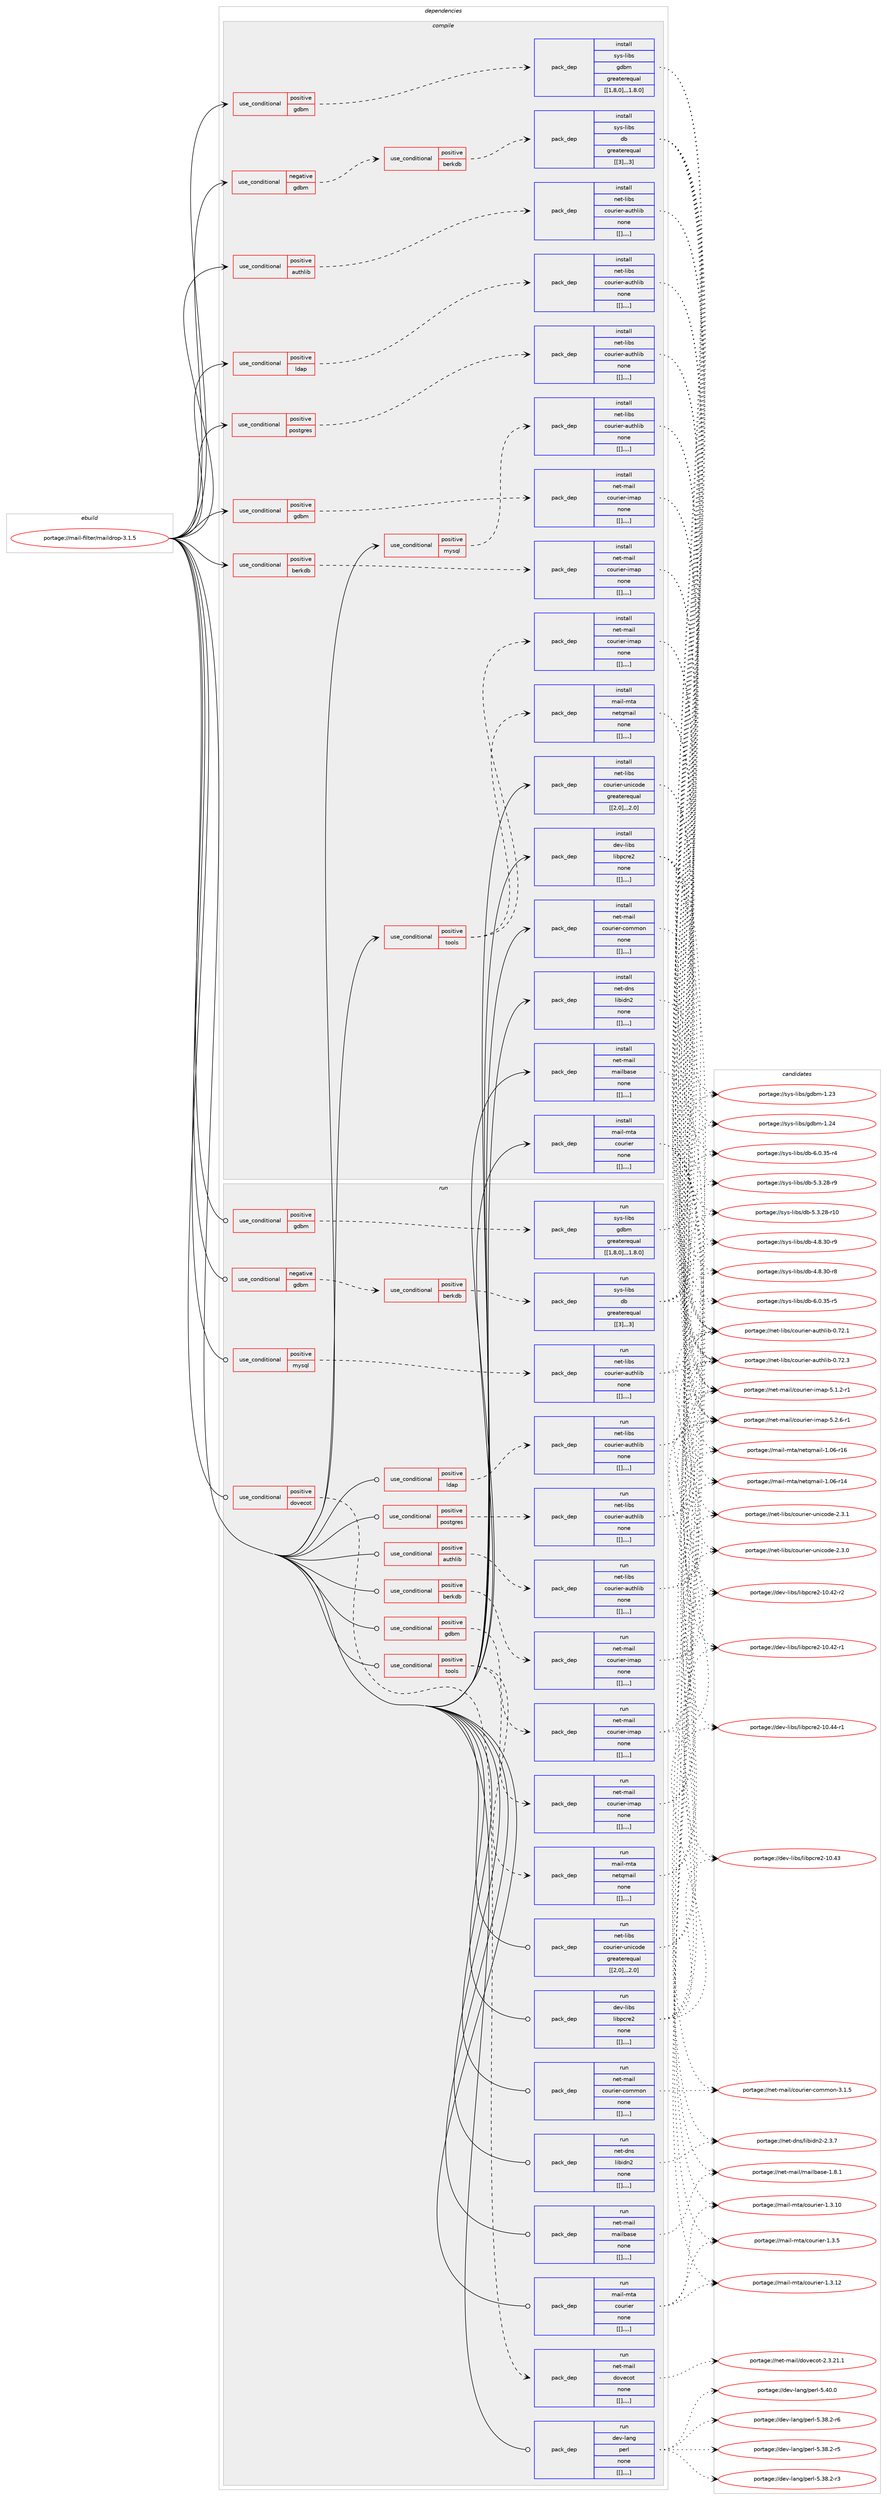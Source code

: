 digraph prolog {

# *************
# Graph options
# *************

newrank=true;
concentrate=true;
compound=true;
graph [rankdir=LR,fontname=Helvetica,fontsize=10,ranksep=1.5];#, ranksep=2.5, nodesep=0.2];
edge  [arrowhead=vee];
node  [fontname=Helvetica,fontsize=10];

# **********
# The ebuild
# **********

subgraph cluster_leftcol {
color=gray;
label=<<i>ebuild</i>>;
id [label="portage://mail-filter/maildrop-3.1.5", color=red, width=4, href="../mail-filter/maildrop-3.1.5.svg"];
}

# ****************
# The dependencies
# ****************

subgraph cluster_midcol {
color=gray;
label=<<i>dependencies</i>>;
subgraph cluster_compile {
fillcolor="#eeeeee";
style=filled;
label=<<i>compile</i>>;
subgraph cond72618 {
dependency292123 [label=<<TABLE BORDER="0" CELLBORDER="1" CELLSPACING="0" CELLPADDING="4"><TR><TD ROWSPAN="3" CELLPADDING="10">use_conditional</TD></TR><TR><TD>negative</TD></TR><TR><TD>gdbm</TD></TR></TABLE>>, shape=none, color=red];
subgraph cond72619 {
dependency292124 [label=<<TABLE BORDER="0" CELLBORDER="1" CELLSPACING="0" CELLPADDING="4"><TR><TD ROWSPAN="3" CELLPADDING="10">use_conditional</TD></TR><TR><TD>positive</TD></TR><TR><TD>berkdb</TD></TR></TABLE>>, shape=none, color=red];
subgraph pack217077 {
dependency292125 [label=<<TABLE BORDER="0" CELLBORDER="1" CELLSPACING="0" CELLPADDING="4" WIDTH="220"><TR><TD ROWSPAN="6" CELLPADDING="30">pack_dep</TD></TR><TR><TD WIDTH="110">install</TD></TR><TR><TD>sys-libs</TD></TR><TR><TD>db</TD></TR><TR><TD>greaterequal</TD></TR><TR><TD>[[3],,,3]</TD></TR></TABLE>>, shape=none, color=blue];
}
dependency292124:e -> dependency292125:w [weight=20,style="dashed",arrowhead="vee"];
}
dependency292123:e -> dependency292124:w [weight=20,style="dashed",arrowhead="vee"];
}
id:e -> dependency292123:w [weight=20,style="solid",arrowhead="vee"];
subgraph cond72620 {
dependency292126 [label=<<TABLE BORDER="0" CELLBORDER="1" CELLSPACING="0" CELLPADDING="4"><TR><TD ROWSPAN="3" CELLPADDING="10">use_conditional</TD></TR><TR><TD>positive</TD></TR><TR><TD>authlib</TD></TR></TABLE>>, shape=none, color=red];
subgraph pack217078 {
dependency292127 [label=<<TABLE BORDER="0" CELLBORDER="1" CELLSPACING="0" CELLPADDING="4" WIDTH="220"><TR><TD ROWSPAN="6" CELLPADDING="30">pack_dep</TD></TR><TR><TD WIDTH="110">install</TD></TR><TR><TD>net-libs</TD></TR><TR><TD>courier-authlib</TD></TR><TR><TD>none</TD></TR><TR><TD>[[],,,,]</TD></TR></TABLE>>, shape=none, color=blue];
}
dependency292126:e -> dependency292127:w [weight=20,style="dashed",arrowhead="vee"];
}
id:e -> dependency292126:w [weight=20,style="solid",arrowhead="vee"];
subgraph cond72621 {
dependency292128 [label=<<TABLE BORDER="0" CELLBORDER="1" CELLSPACING="0" CELLPADDING="4"><TR><TD ROWSPAN="3" CELLPADDING="10">use_conditional</TD></TR><TR><TD>positive</TD></TR><TR><TD>berkdb</TD></TR></TABLE>>, shape=none, color=red];
subgraph pack217079 {
dependency292129 [label=<<TABLE BORDER="0" CELLBORDER="1" CELLSPACING="0" CELLPADDING="4" WIDTH="220"><TR><TD ROWSPAN="6" CELLPADDING="30">pack_dep</TD></TR><TR><TD WIDTH="110">install</TD></TR><TR><TD>net-mail</TD></TR><TR><TD>courier-imap</TD></TR><TR><TD>none</TD></TR><TR><TD>[[],,,,]</TD></TR></TABLE>>, shape=none, color=blue];
}
dependency292128:e -> dependency292129:w [weight=20,style="dashed",arrowhead="vee"];
}
id:e -> dependency292128:w [weight=20,style="solid",arrowhead="vee"];
subgraph cond72622 {
dependency292130 [label=<<TABLE BORDER="0" CELLBORDER="1" CELLSPACING="0" CELLPADDING="4"><TR><TD ROWSPAN="3" CELLPADDING="10">use_conditional</TD></TR><TR><TD>positive</TD></TR><TR><TD>gdbm</TD></TR></TABLE>>, shape=none, color=red];
subgraph pack217080 {
dependency292131 [label=<<TABLE BORDER="0" CELLBORDER="1" CELLSPACING="0" CELLPADDING="4" WIDTH="220"><TR><TD ROWSPAN="6" CELLPADDING="30">pack_dep</TD></TR><TR><TD WIDTH="110">install</TD></TR><TR><TD>net-mail</TD></TR><TR><TD>courier-imap</TD></TR><TR><TD>none</TD></TR><TR><TD>[[],,,,]</TD></TR></TABLE>>, shape=none, color=blue];
}
dependency292130:e -> dependency292131:w [weight=20,style="dashed",arrowhead="vee"];
}
id:e -> dependency292130:w [weight=20,style="solid",arrowhead="vee"];
subgraph cond72623 {
dependency292132 [label=<<TABLE BORDER="0" CELLBORDER="1" CELLSPACING="0" CELLPADDING="4"><TR><TD ROWSPAN="3" CELLPADDING="10">use_conditional</TD></TR><TR><TD>positive</TD></TR><TR><TD>gdbm</TD></TR></TABLE>>, shape=none, color=red];
subgraph pack217081 {
dependency292133 [label=<<TABLE BORDER="0" CELLBORDER="1" CELLSPACING="0" CELLPADDING="4" WIDTH="220"><TR><TD ROWSPAN="6" CELLPADDING="30">pack_dep</TD></TR><TR><TD WIDTH="110">install</TD></TR><TR><TD>sys-libs</TD></TR><TR><TD>gdbm</TD></TR><TR><TD>greaterequal</TD></TR><TR><TD>[[1,8,0],,,1.8.0]</TD></TR></TABLE>>, shape=none, color=blue];
}
dependency292132:e -> dependency292133:w [weight=20,style="dashed",arrowhead="vee"];
}
id:e -> dependency292132:w [weight=20,style="solid",arrowhead="vee"];
subgraph cond72624 {
dependency292134 [label=<<TABLE BORDER="0" CELLBORDER="1" CELLSPACING="0" CELLPADDING="4"><TR><TD ROWSPAN="3" CELLPADDING="10">use_conditional</TD></TR><TR><TD>positive</TD></TR><TR><TD>ldap</TD></TR></TABLE>>, shape=none, color=red];
subgraph pack217082 {
dependency292135 [label=<<TABLE BORDER="0" CELLBORDER="1" CELLSPACING="0" CELLPADDING="4" WIDTH="220"><TR><TD ROWSPAN="6" CELLPADDING="30">pack_dep</TD></TR><TR><TD WIDTH="110">install</TD></TR><TR><TD>net-libs</TD></TR><TR><TD>courier-authlib</TD></TR><TR><TD>none</TD></TR><TR><TD>[[],,,,]</TD></TR></TABLE>>, shape=none, color=blue];
}
dependency292134:e -> dependency292135:w [weight=20,style="dashed",arrowhead="vee"];
}
id:e -> dependency292134:w [weight=20,style="solid",arrowhead="vee"];
subgraph cond72625 {
dependency292136 [label=<<TABLE BORDER="0" CELLBORDER="1" CELLSPACING="0" CELLPADDING="4"><TR><TD ROWSPAN="3" CELLPADDING="10">use_conditional</TD></TR><TR><TD>positive</TD></TR><TR><TD>mysql</TD></TR></TABLE>>, shape=none, color=red];
subgraph pack217083 {
dependency292137 [label=<<TABLE BORDER="0" CELLBORDER="1" CELLSPACING="0" CELLPADDING="4" WIDTH="220"><TR><TD ROWSPAN="6" CELLPADDING="30">pack_dep</TD></TR><TR><TD WIDTH="110">install</TD></TR><TR><TD>net-libs</TD></TR><TR><TD>courier-authlib</TD></TR><TR><TD>none</TD></TR><TR><TD>[[],,,,]</TD></TR></TABLE>>, shape=none, color=blue];
}
dependency292136:e -> dependency292137:w [weight=20,style="dashed",arrowhead="vee"];
}
id:e -> dependency292136:w [weight=20,style="solid",arrowhead="vee"];
subgraph cond72626 {
dependency292138 [label=<<TABLE BORDER="0" CELLBORDER="1" CELLSPACING="0" CELLPADDING="4"><TR><TD ROWSPAN="3" CELLPADDING="10">use_conditional</TD></TR><TR><TD>positive</TD></TR><TR><TD>postgres</TD></TR></TABLE>>, shape=none, color=red];
subgraph pack217084 {
dependency292139 [label=<<TABLE BORDER="0" CELLBORDER="1" CELLSPACING="0" CELLPADDING="4" WIDTH="220"><TR><TD ROWSPAN="6" CELLPADDING="30">pack_dep</TD></TR><TR><TD WIDTH="110">install</TD></TR><TR><TD>net-libs</TD></TR><TR><TD>courier-authlib</TD></TR><TR><TD>none</TD></TR><TR><TD>[[],,,,]</TD></TR></TABLE>>, shape=none, color=blue];
}
dependency292138:e -> dependency292139:w [weight=20,style="dashed",arrowhead="vee"];
}
id:e -> dependency292138:w [weight=20,style="solid",arrowhead="vee"];
subgraph cond72627 {
dependency292140 [label=<<TABLE BORDER="0" CELLBORDER="1" CELLSPACING="0" CELLPADDING="4"><TR><TD ROWSPAN="3" CELLPADDING="10">use_conditional</TD></TR><TR><TD>positive</TD></TR><TR><TD>tools</TD></TR></TABLE>>, shape=none, color=red];
subgraph pack217085 {
dependency292141 [label=<<TABLE BORDER="0" CELLBORDER="1" CELLSPACING="0" CELLPADDING="4" WIDTH="220"><TR><TD ROWSPAN="6" CELLPADDING="30">pack_dep</TD></TR><TR><TD WIDTH="110">install</TD></TR><TR><TD>mail-mta</TD></TR><TR><TD>netqmail</TD></TR><TR><TD>none</TD></TR><TR><TD>[[],,,,]</TD></TR></TABLE>>, shape=none, color=blue];
}
dependency292140:e -> dependency292141:w [weight=20,style="dashed",arrowhead="vee"];
subgraph pack217086 {
dependency292142 [label=<<TABLE BORDER="0" CELLBORDER="1" CELLSPACING="0" CELLPADDING="4" WIDTH="220"><TR><TD ROWSPAN="6" CELLPADDING="30">pack_dep</TD></TR><TR><TD WIDTH="110">install</TD></TR><TR><TD>net-mail</TD></TR><TR><TD>courier-imap</TD></TR><TR><TD>none</TD></TR><TR><TD>[[],,,,]</TD></TR></TABLE>>, shape=none, color=blue];
}
dependency292140:e -> dependency292142:w [weight=20,style="dashed",arrowhead="vee"];
}
id:e -> dependency292140:w [weight=20,style="solid",arrowhead="vee"];
subgraph pack217087 {
dependency292143 [label=<<TABLE BORDER="0" CELLBORDER="1" CELLSPACING="0" CELLPADDING="4" WIDTH="220"><TR><TD ROWSPAN="6" CELLPADDING="30">pack_dep</TD></TR><TR><TD WIDTH="110">install</TD></TR><TR><TD>dev-libs</TD></TR><TR><TD>libpcre2</TD></TR><TR><TD>none</TD></TR><TR><TD>[[],,,,]</TD></TR></TABLE>>, shape=none, color=blue];
}
id:e -> dependency292143:w [weight=20,style="solid",arrowhead="vee"];
subgraph pack217088 {
dependency292144 [label=<<TABLE BORDER="0" CELLBORDER="1" CELLSPACING="0" CELLPADDING="4" WIDTH="220"><TR><TD ROWSPAN="6" CELLPADDING="30">pack_dep</TD></TR><TR><TD WIDTH="110">install</TD></TR><TR><TD>net-dns</TD></TR><TR><TD>libidn2</TD></TR><TR><TD>none</TD></TR><TR><TD>[[],,,,]</TD></TR></TABLE>>, shape=none, color=blue];
}
id:e -> dependency292144:w [weight=20,style="solid",arrowhead="vee"];
subgraph pack217089 {
dependency292145 [label=<<TABLE BORDER="0" CELLBORDER="1" CELLSPACING="0" CELLPADDING="4" WIDTH="220"><TR><TD ROWSPAN="6" CELLPADDING="30">pack_dep</TD></TR><TR><TD WIDTH="110">install</TD></TR><TR><TD>net-libs</TD></TR><TR><TD>courier-unicode</TD></TR><TR><TD>greaterequal</TD></TR><TR><TD>[[2,0],,,2.0]</TD></TR></TABLE>>, shape=none, color=blue];
}
id:e -> dependency292145:w [weight=20,style="solid",arrowhead="vee"];
subgraph pack217090 {
dependency292146 [label=<<TABLE BORDER="0" CELLBORDER="1" CELLSPACING="0" CELLPADDING="4" WIDTH="220"><TR><TD ROWSPAN="6" CELLPADDING="30">pack_dep</TD></TR><TR><TD WIDTH="110">install</TD></TR><TR><TD>net-mail</TD></TR><TR><TD>courier-common</TD></TR><TR><TD>none</TD></TR><TR><TD>[[],,,,]</TD></TR></TABLE>>, shape=none, color=blue];
}
id:e -> dependency292146:w [weight=20,style="solid",arrowhead="vee"];
subgraph pack217091 {
dependency292147 [label=<<TABLE BORDER="0" CELLBORDER="1" CELLSPACING="0" CELLPADDING="4" WIDTH="220"><TR><TD ROWSPAN="6" CELLPADDING="30">pack_dep</TD></TR><TR><TD WIDTH="110">install</TD></TR><TR><TD>net-mail</TD></TR><TR><TD>mailbase</TD></TR><TR><TD>none</TD></TR><TR><TD>[[],,,,]</TD></TR></TABLE>>, shape=none, color=blue];
}
id:e -> dependency292147:w [weight=20,style="solid",arrowhead="vee"];
subgraph pack217092 {
dependency292148 [label=<<TABLE BORDER="0" CELLBORDER="1" CELLSPACING="0" CELLPADDING="4" WIDTH="220"><TR><TD ROWSPAN="6" CELLPADDING="30">pack_dep</TD></TR><TR><TD WIDTH="110">install</TD></TR><TR><TD>mail-mta</TD></TR><TR><TD>courier</TD></TR><TR><TD>none</TD></TR><TR><TD>[[],,,,]</TD></TR></TABLE>>, shape=none, color=blue];
}
id:e -> dependency292148:w [weight=20,style="solid",arrowhead="vee"];
}
subgraph cluster_compileandrun {
fillcolor="#eeeeee";
style=filled;
label=<<i>compile and run</i>>;
}
subgraph cluster_run {
fillcolor="#eeeeee";
style=filled;
label=<<i>run</i>>;
subgraph cond72628 {
dependency292149 [label=<<TABLE BORDER="0" CELLBORDER="1" CELLSPACING="0" CELLPADDING="4"><TR><TD ROWSPAN="3" CELLPADDING="10">use_conditional</TD></TR><TR><TD>negative</TD></TR><TR><TD>gdbm</TD></TR></TABLE>>, shape=none, color=red];
subgraph cond72629 {
dependency292150 [label=<<TABLE BORDER="0" CELLBORDER="1" CELLSPACING="0" CELLPADDING="4"><TR><TD ROWSPAN="3" CELLPADDING="10">use_conditional</TD></TR><TR><TD>positive</TD></TR><TR><TD>berkdb</TD></TR></TABLE>>, shape=none, color=red];
subgraph pack217093 {
dependency292151 [label=<<TABLE BORDER="0" CELLBORDER="1" CELLSPACING="0" CELLPADDING="4" WIDTH="220"><TR><TD ROWSPAN="6" CELLPADDING="30">pack_dep</TD></TR><TR><TD WIDTH="110">run</TD></TR><TR><TD>sys-libs</TD></TR><TR><TD>db</TD></TR><TR><TD>greaterequal</TD></TR><TR><TD>[[3],,,3]</TD></TR></TABLE>>, shape=none, color=blue];
}
dependency292150:e -> dependency292151:w [weight=20,style="dashed",arrowhead="vee"];
}
dependency292149:e -> dependency292150:w [weight=20,style="dashed",arrowhead="vee"];
}
id:e -> dependency292149:w [weight=20,style="solid",arrowhead="odot"];
subgraph cond72630 {
dependency292152 [label=<<TABLE BORDER="0" CELLBORDER="1" CELLSPACING="0" CELLPADDING="4"><TR><TD ROWSPAN="3" CELLPADDING="10">use_conditional</TD></TR><TR><TD>positive</TD></TR><TR><TD>authlib</TD></TR></TABLE>>, shape=none, color=red];
subgraph pack217094 {
dependency292153 [label=<<TABLE BORDER="0" CELLBORDER="1" CELLSPACING="0" CELLPADDING="4" WIDTH="220"><TR><TD ROWSPAN="6" CELLPADDING="30">pack_dep</TD></TR><TR><TD WIDTH="110">run</TD></TR><TR><TD>net-libs</TD></TR><TR><TD>courier-authlib</TD></TR><TR><TD>none</TD></TR><TR><TD>[[],,,,]</TD></TR></TABLE>>, shape=none, color=blue];
}
dependency292152:e -> dependency292153:w [weight=20,style="dashed",arrowhead="vee"];
}
id:e -> dependency292152:w [weight=20,style="solid",arrowhead="odot"];
subgraph cond72631 {
dependency292154 [label=<<TABLE BORDER="0" CELLBORDER="1" CELLSPACING="0" CELLPADDING="4"><TR><TD ROWSPAN="3" CELLPADDING="10">use_conditional</TD></TR><TR><TD>positive</TD></TR><TR><TD>berkdb</TD></TR></TABLE>>, shape=none, color=red];
subgraph pack217095 {
dependency292155 [label=<<TABLE BORDER="0" CELLBORDER="1" CELLSPACING="0" CELLPADDING="4" WIDTH="220"><TR><TD ROWSPAN="6" CELLPADDING="30">pack_dep</TD></TR><TR><TD WIDTH="110">run</TD></TR><TR><TD>net-mail</TD></TR><TR><TD>courier-imap</TD></TR><TR><TD>none</TD></TR><TR><TD>[[],,,,]</TD></TR></TABLE>>, shape=none, color=blue];
}
dependency292154:e -> dependency292155:w [weight=20,style="dashed",arrowhead="vee"];
}
id:e -> dependency292154:w [weight=20,style="solid",arrowhead="odot"];
subgraph cond72632 {
dependency292156 [label=<<TABLE BORDER="0" CELLBORDER="1" CELLSPACING="0" CELLPADDING="4"><TR><TD ROWSPAN="3" CELLPADDING="10">use_conditional</TD></TR><TR><TD>positive</TD></TR><TR><TD>dovecot</TD></TR></TABLE>>, shape=none, color=red];
subgraph pack217096 {
dependency292157 [label=<<TABLE BORDER="0" CELLBORDER="1" CELLSPACING="0" CELLPADDING="4" WIDTH="220"><TR><TD ROWSPAN="6" CELLPADDING="30">pack_dep</TD></TR><TR><TD WIDTH="110">run</TD></TR><TR><TD>net-mail</TD></TR><TR><TD>dovecot</TD></TR><TR><TD>none</TD></TR><TR><TD>[[],,,,]</TD></TR></TABLE>>, shape=none, color=blue];
}
dependency292156:e -> dependency292157:w [weight=20,style="dashed",arrowhead="vee"];
}
id:e -> dependency292156:w [weight=20,style="solid",arrowhead="odot"];
subgraph cond72633 {
dependency292158 [label=<<TABLE BORDER="0" CELLBORDER="1" CELLSPACING="0" CELLPADDING="4"><TR><TD ROWSPAN="3" CELLPADDING="10">use_conditional</TD></TR><TR><TD>positive</TD></TR><TR><TD>gdbm</TD></TR></TABLE>>, shape=none, color=red];
subgraph pack217097 {
dependency292159 [label=<<TABLE BORDER="0" CELLBORDER="1" CELLSPACING="0" CELLPADDING="4" WIDTH="220"><TR><TD ROWSPAN="6" CELLPADDING="30">pack_dep</TD></TR><TR><TD WIDTH="110">run</TD></TR><TR><TD>net-mail</TD></TR><TR><TD>courier-imap</TD></TR><TR><TD>none</TD></TR><TR><TD>[[],,,,]</TD></TR></TABLE>>, shape=none, color=blue];
}
dependency292158:e -> dependency292159:w [weight=20,style="dashed",arrowhead="vee"];
}
id:e -> dependency292158:w [weight=20,style="solid",arrowhead="odot"];
subgraph cond72634 {
dependency292160 [label=<<TABLE BORDER="0" CELLBORDER="1" CELLSPACING="0" CELLPADDING="4"><TR><TD ROWSPAN="3" CELLPADDING="10">use_conditional</TD></TR><TR><TD>positive</TD></TR><TR><TD>gdbm</TD></TR></TABLE>>, shape=none, color=red];
subgraph pack217098 {
dependency292161 [label=<<TABLE BORDER="0" CELLBORDER="1" CELLSPACING="0" CELLPADDING="4" WIDTH="220"><TR><TD ROWSPAN="6" CELLPADDING="30">pack_dep</TD></TR><TR><TD WIDTH="110">run</TD></TR><TR><TD>sys-libs</TD></TR><TR><TD>gdbm</TD></TR><TR><TD>greaterequal</TD></TR><TR><TD>[[1,8,0],,,1.8.0]</TD></TR></TABLE>>, shape=none, color=blue];
}
dependency292160:e -> dependency292161:w [weight=20,style="dashed",arrowhead="vee"];
}
id:e -> dependency292160:w [weight=20,style="solid",arrowhead="odot"];
subgraph cond72635 {
dependency292162 [label=<<TABLE BORDER="0" CELLBORDER="1" CELLSPACING="0" CELLPADDING="4"><TR><TD ROWSPAN="3" CELLPADDING="10">use_conditional</TD></TR><TR><TD>positive</TD></TR><TR><TD>ldap</TD></TR></TABLE>>, shape=none, color=red];
subgraph pack217099 {
dependency292163 [label=<<TABLE BORDER="0" CELLBORDER="1" CELLSPACING="0" CELLPADDING="4" WIDTH="220"><TR><TD ROWSPAN="6" CELLPADDING="30">pack_dep</TD></TR><TR><TD WIDTH="110">run</TD></TR><TR><TD>net-libs</TD></TR><TR><TD>courier-authlib</TD></TR><TR><TD>none</TD></TR><TR><TD>[[],,,,]</TD></TR></TABLE>>, shape=none, color=blue];
}
dependency292162:e -> dependency292163:w [weight=20,style="dashed",arrowhead="vee"];
}
id:e -> dependency292162:w [weight=20,style="solid",arrowhead="odot"];
subgraph cond72636 {
dependency292164 [label=<<TABLE BORDER="0" CELLBORDER="1" CELLSPACING="0" CELLPADDING="4"><TR><TD ROWSPAN="3" CELLPADDING="10">use_conditional</TD></TR><TR><TD>positive</TD></TR><TR><TD>mysql</TD></TR></TABLE>>, shape=none, color=red];
subgraph pack217100 {
dependency292165 [label=<<TABLE BORDER="0" CELLBORDER="1" CELLSPACING="0" CELLPADDING="4" WIDTH="220"><TR><TD ROWSPAN="6" CELLPADDING="30">pack_dep</TD></TR><TR><TD WIDTH="110">run</TD></TR><TR><TD>net-libs</TD></TR><TR><TD>courier-authlib</TD></TR><TR><TD>none</TD></TR><TR><TD>[[],,,,]</TD></TR></TABLE>>, shape=none, color=blue];
}
dependency292164:e -> dependency292165:w [weight=20,style="dashed",arrowhead="vee"];
}
id:e -> dependency292164:w [weight=20,style="solid",arrowhead="odot"];
subgraph cond72637 {
dependency292166 [label=<<TABLE BORDER="0" CELLBORDER="1" CELLSPACING="0" CELLPADDING="4"><TR><TD ROWSPAN="3" CELLPADDING="10">use_conditional</TD></TR><TR><TD>positive</TD></TR><TR><TD>postgres</TD></TR></TABLE>>, shape=none, color=red];
subgraph pack217101 {
dependency292167 [label=<<TABLE BORDER="0" CELLBORDER="1" CELLSPACING="0" CELLPADDING="4" WIDTH="220"><TR><TD ROWSPAN="6" CELLPADDING="30">pack_dep</TD></TR><TR><TD WIDTH="110">run</TD></TR><TR><TD>net-libs</TD></TR><TR><TD>courier-authlib</TD></TR><TR><TD>none</TD></TR><TR><TD>[[],,,,]</TD></TR></TABLE>>, shape=none, color=blue];
}
dependency292166:e -> dependency292167:w [weight=20,style="dashed",arrowhead="vee"];
}
id:e -> dependency292166:w [weight=20,style="solid",arrowhead="odot"];
subgraph cond72638 {
dependency292168 [label=<<TABLE BORDER="0" CELLBORDER="1" CELLSPACING="0" CELLPADDING="4"><TR><TD ROWSPAN="3" CELLPADDING="10">use_conditional</TD></TR><TR><TD>positive</TD></TR><TR><TD>tools</TD></TR></TABLE>>, shape=none, color=red];
subgraph pack217102 {
dependency292169 [label=<<TABLE BORDER="0" CELLBORDER="1" CELLSPACING="0" CELLPADDING="4" WIDTH="220"><TR><TD ROWSPAN="6" CELLPADDING="30">pack_dep</TD></TR><TR><TD WIDTH="110">run</TD></TR><TR><TD>mail-mta</TD></TR><TR><TD>netqmail</TD></TR><TR><TD>none</TD></TR><TR><TD>[[],,,,]</TD></TR></TABLE>>, shape=none, color=blue];
}
dependency292168:e -> dependency292169:w [weight=20,style="dashed",arrowhead="vee"];
subgraph pack217103 {
dependency292170 [label=<<TABLE BORDER="0" CELLBORDER="1" CELLSPACING="0" CELLPADDING="4" WIDTH="220"><TR><TD ROWSPAN="6" CELLPADDING="30">pack_dep</TD></TR><TR><TD WIDTH="110">run</TD></TR><TR><TD>net-mail</TD></TR><TR><TD>courier-imap</TD></TR><TR><TD>none</TD></TR><TR><TD>[[],,,,]</TD></TR></TABLE>>, shape=none, color=blue];
}
dependency292168:e -> dependency292170:w [weight=20,style="dashed",arrowhead="vee"];
}
id:e -> dependency292168:w [weight=20,style="solid",arrowhead="odot"];
subgraph pack217104 {
dependency292171 [label=<<TABLE BORDER="0" CELLBORDER="1" CELLSPACING="0" CELLPADDING="4" WIDTH="220"><TR><TD ROWSPAN="6" CELLPADDING="30">pack_dep</TD></TR><TR><TD WIDTH="110">run</TD></TR><TR><TD>dev-lang</TD></TR><TR><TD>perl</TD></TR><TR><TD>none</TD></TR><TR><TD>[[],,,,]</TD></TR></TABLE>>, shape=none, color=blue];
}
id:e -> dependency292171:w [weight=20,style="solid",arrowhead="odot"];
subgraph pack217105 {
dependency292172 [label=<<TABLE BORDER="0" CELLBORDER="1" CELLSPACING="0" CELLPADDING="4" WIDTH="220"><TR><TD ROWSPAN="6" CELLPADDING="30">pack_dep</TD></TR><TR><TD WIDTH="110">run</TD></TR><TR><TD>dev-libs</TD></TR><TR><TD>libpcre2</TD></TR><TR><TD>none</TD></TR><TR><TD>[[],,,,]</TD></TR></TABLE>>, shape=none, color=blue];
}
id:e -> dependency292172:w [weight=20,style="solid",arrowhead="odot"];
subgraph pack217106 {
dependency292173 [label=<<TABLE BORDER="0" CELLBORDER="1" CELLSPACING="0" CELLPADDING="4" WIDTH="220"><TR><TD ROWSPAN="6" CELLPADDING="30">pack_dep</TD></TR><TR><TD WIDTH="110">run</TD></TR><TR><TD>net-dns</TD></TR><TR><TD>libidn2</TD></TR><TR><TD>none</TD></TR><TR><TD>[[],,,,]</TD></TR></TABLE>>, shape=none, color=blue];
}
id:e -> dependency292173:w [weight=20,style="solid",arrowhead="odot"];
subgraph pack217107 {
dependency292174 [label=<<TABLE BORDER="0" CELLBORDER="1" CELLSPACING="0" CELLPADDING="4" WIDTH="220"><TR><TD ROWSPAN="6" CELLPADDING="30">pack_dep</TD></TR><TR><TD WIDTH="110">run</TD></TR><TR><TD>net-libs</TD></TR><TR><TD>courier-unicode</TD></TR><TR><TD>greaterequal</TD></TR><TR><TD>[[2,0],,,2.0]</TD></TR></TABLE>>, shape=none, color=blue];
}
id:e -> dependency292174:w [weight=20,style="solid",arrowhead="odot"];
subgraph pack217108 {
dependency292175 [label=<<TABLE BORDER="0" CELLBORDER="1" CELLSPACING="0" CELLPADDING="4" WIDTH="220"><TR><TD ROWSPAN="6" CELLPADDING="30">pack_dep</TD></TR><TR><TD WIDTH="110">run</TD></TR><TR><TD>net-mail</TD></TR><TR><TD>courier-common</TD></TR><TR><TD>none</TD></TR><TR><TD>[[],,,,]</TD></TR></TABLE>>, shape=none, color=blue];
}
id:e -> dependency292175:w [weight=20,style="solid",arrowhead="odot"];
subgraph pack217109 {
dependency292176 [label=<<TABLE BORDER="0" CELLBORDER="1" CELLSPACING="0" CELLPADDING="4" WIDTH="220"><TR><TD ROWSPAN="6" CELLPADDING="30">pack_dep</TD></TR><TR><TD WIDTH="110">run</TD></TR><TR><TD>net-mail</TD></TR><TR><TD>mailbase</TD></TR><TR><TD>none</TD></TR><TR><TD>[[],,,,]</TD></TR></TABLE>>, shape=none, color=blue];
}
id:e -> dependency292176:w [weight=20,style="solid",arrowhead="odot"];
subgraph pack217110 {
dependency292177 [label=<<TABLE BORDER="0" CELLBORDER="1" CELLSPACING="0" CELLPADDING="4" WIDTH="220"><TR><TD ROWSPAN="6" CELLPADDING="30">pack_dep</TD></TR><TR><TD WIDTH="110">run</TD></TR><TR><TD>mail-mta</TD></TR><TR><TD>courier</TD></TR><TR><TD>none</TD></TR><TR><TD>[[],,,,]</TD></TR></TABLE>>, shape=none, color=blue];
}
id:e -> dependency292177:w [weight=20,style="solid",arrowhead="odot"];
}
}

# **************
# The candidates
# **************

subgraph cluster_choices {
rank=same;
color=gray;
label=<<i>candidates</i>>;

subgraph choice217077 {
color=black;
nodesep=1;
choice11512111545108105981154710098455446484651534511453 [label="portage://sys-libs/db-6.0.35-r5", color=red, width=4,href="../sys-libs/db-6.0.35-r5.svg"];
choice11512111545108105981154710098455446484651534511452 [label="portage://sys-libs/db-6.0.35-r4", color=red, width=4,href="../sys-libs/db-6.0.35-r4.svg"];
choice11512111545108105981154710098455346514650564511457 [label="portage://sys-libs/db-5.3.28-r9", color=red, width=4,href="../sys-libs/db-5.3.28-r9.svg"];
choice1151211154510810598115471009845534651465056451144948 [label="portage://sys-libs/db-5.3.28-r10", color=red, width=4,href="../sys-libs/db-5.3.28-r10.svg"];
choice11512111545108105981154710098455246564651484511457 [label="portage://sys-libs/db-4.8.30-r9", color=red, width=4,href="../sys-libs/db-4.8.30-r9.svg"];
choice11512111545108105981154710098455246564651484511456 [label="portage://sys-libs/db-4.8.30-r8", color=red, width=4,href="../sys-libs/db-4.8.30-r8.svg"];
dependency292125:e -> choice11512111545108105981154710098455446484651534511453:w [style=dotted,weight="100"];
dependency292125:e -> choice11512111545108105981154710098455446484651534511452:w [style=dotted,weight="100"];
dependency292125:e -> choice11512111545108105981154710098455346514650564511457:w [style=dotted,weight="100"];
dependency292125:e -> choice1151211154510810598115471009845534651465056451144948:w [style=dotted,weight="100"];
dependency292125:e -> choice11512111545108105981154710098455246564651484511457:w [style=dotted,weight="100"];
dependency292125:e -> choice11512111545108105981154710098455246564651484511456:w [style=dotted,weight="100"];
}
subgraph choice217078 {
color=black;
nodesep=1;
choice1101011164510810598115479911111711410510111445971171161041081059845484655504651 [label="portage://net-libs/courier-authlib-0.72.3", color=red, width=4,href="../net-libs/courier-authlib-0.72.3.svg"];
choice1101011164510810598115479911111711410510111445971171161041081059845484655504649 [label="portage://net-libs/courier-authlib-0.72.1", color=red, width=4,href="../net-libs/courier-authlib-0.72.1.svg"];
dependency292127:e -> choice1101011164510810598115479911111711410510111445971171161041081059845484655504651:w [style=dotted,weight="100"];
dependency292127:e -> choice1101011164510810598115479911111711410510111445971171161041081059845484655504649:w [style=dotted,weight="100"];
}
subgraph choice217079 {
color=black;
nodesep=1;
choice1101011164510997105108479911111711410510111445105109971124553465046544511449 [label="portage://net-mail/courier-imap-5.2.6-r1", color=red, width=4,href="../net-mail/courier-imap-5.2.6-r1.svg"];
choice1101011164510997105108479911111711410510111445105109971124553464946504511449 [label="portage://net-mail/courier-imap-5.1.2-r1", color=red, width=4,href="../net-mail/courier-imap-5.1.2-r1.svg"];
dependency292129:e -> choice1101011164510997105108479911111711410510111445105109971124553465046544511449:w [style=dotted,weight="100"];
dependency292129:e -> choice1101011164510997105108479911111711410510111445105109971124553464946504511449:w [style=dotted,weight="100"];
}
subgraph choice217080 {
color=black;
nodesep=1;
choice1101011164510997105108479911111711410510111445105109971124553465046544511449 [label="portage://net-mail/courier-imap-5.2.6-r1", color=red, width=4,href="../net-mail/courier-imap-5.2.6-r1.svg"];
choice1101011164510997105108479911111711410510111445105109971124553464946504511449 [label="portage://net-mail/courier-imap-5.1.2-r1", color=red, width=4,href="../net-mail/courier-imap-5.1.2-r1.svg"];
dependency292131:e -> choice1101011164510997105108479911111711410510111445105109971124553465046544511449:w [style=dotted,weight="100"];
dependency292131:e -> choice1101011164510997105108479911111711410510111445105109971124553464946504511449:w [style=dotted,weight="100"];
}
subgraph choice217081 {
color=black;
nodesep=1;
choice115121115451081059811547103100981094549465052 [label="portage://sys-libs/gdbm-1.24", color=red, width=4,href="../sys-libs/gdbm-1.24.svg"];
choice115121115451081059811547103100981094549465051 [label="portage://sys-libs/gdbm-1.23", color=red, width=4,href="../sys-libs/gdbm-1.23.svg"];
dependency292133:e -> choice115121115451081059811547103100981094549465052:w [style=dotted,weight="100"];
dependency292133:e -> choice115121115451081059811547103100981094549465051:w [style=dotted,weight="100"];
}
subgraph choice217082 {
color=black;
nodesep=1;
choice1101011164510810598115479911111711410510111445971171161041081059845484655504651 [label="portage://net-libs/courier-authlib-0.72.3", color=red, width=4,href="../net-libs/courier-authlib-0.72.3.svg"];
choice1101011164510810598115479911111711410510111445971171161041081059845484655504649 [label="portage://net-libs/courier-authlib-0.72.1", color=red, width=4,href="../net-libs/courier-authlib-0.72.1.svg"];
dependency292135:e -> choice1101011164510810598115479911111711410510111445971171161041081059845484655504651:w [style=dotted,weight="100"];
dependency292135:e -> choice1101011164510810598115479911111711410510111445971171161041081059845484655504649:w [style=dotted,weight="100"];
}
subgraph choice217083 {
color=black;
nodesep=1;
choice1101011164510810598115479911111711410510111445971171161041081059845484655504651 [label="portage://net-libs/courier-authlib-0.72.3", color=red, width=4,href="../net-libs/courier-authlib-0.72.3.svg"];
choice1101011164510810598115479911111711410510111445971171161041081059845484655504649 [label="portage://net-libs/courier-authlib-0.72.1", color=red, width=4,href="../net-libs/courier-authlib-0.72.1.svg"];
dependency292137:e -> choice1101011164510810598115479911111711410510111445971171161041081059845484655504651:w [style=dotted,weight="100"];
dependency292137:e -> choice1101011164510810598115479911111711410510111445971171161041081059845484655504649:w [style=dotted,weight="100"];
}
subgraph choice217084 {
color=black;
nodesep=1;
choice1101011164510810598115479911111711410510111445971171161041081059845484655504651 [label="portage://net-libs/courier-authlib-0.72.3", color=red, width=4,href="../net-libs/courier-authlib-0.72.3.svg"];
choice1101011164510810598115479911111711410510111445971171161041081059845484655504649 [label="portage://net-libs/courier-authlib-0.72.1", color=red, width=4,href="../net-libs/courier-authlib-0.72.1.svg"];
dependency292139:e -> choice1101011164510810598115479911111711410510111445971171161041081059845484655504651:w [style=dotted,weight="100"];
dependency292139:e -> choice1101011164510810598115479911111711410510111445971171161041081059845484655504649:w [style=dotted,weight="100"];
}
subgraph choice217085 {
color=black;
nodesep=1;
choice10997105108451091169747110101116113109971051084549464854451144954 [label="portage://mail-mta/netqmail-1.06-r16", color=red, width=4,href="../mail-mta/netqmail-1.06-r16.svg"];
choice10997105108451091169747110101116113109971051084549464854451144952 [label="portage://mail-mta/netqmail-1.06-r14", color=red, width=4,href="../mail-mta/netqmail-1.06-r14.svg"];
dependency292141:e -> choice10997105108451091169747110101116113109971051084549464854451144954:w [style=dotted,weight="100"];
dependency292141:e -> choice10997105108451091169747110101116113109971051084549464854451144952:w [style=dotted,weight="100"];
}
subgraph choice217086 {
color=black;
nodesep=1;
choice1101011164510997105108479911111711410510111445105109971124553465046544511449 [label="portage://net-mail/courier-imap-5.2.6-r1", color=red, width=4,href="../net-mail/courier-imap-5.2.6-r1.svg"];
choice1101011164510997105108479911111711410510111445105109971124553464946504511449 [label="portage://net-mail/courier-imap-5.1.2-r1", color=red, width=4,href="../net-mail/courier-imap-5.1.2-r1.svg"];
dependency292142:e -> choice1101011164510997105108479911111711410510111445105109971124553465046544511449:w [style=dotted,weight="100"];
dependency292142:e -> choice1101011164510997105108479911111711410510111445105109971124553464946504511449:w [style=dotted,weight="100"];
}
subgraph choice217087 {
color=black;
nodesep=1;
choice1001011184510810598115471081059811299114101504549484652524511449 [label="portage://dev-libs/libpcre2-10.44-r1", color=red, width=4,href="../dev-libs/libpcre2-10.44-r1.svg"];
choice100101118451081059811547108105981129911410150454948465251 [label="portage://dev-libs/libpcre2-10.43", color=red, width=4,href="../dev-libs/libpcre2-10.43.svg"];
choice1001011184510810598115471081059811299114101504549484652504511450 [label="portage://dev-libs/libpcre2-10.42-r2", color=red, width=4,href="../dev-libs/libpcre2-10.42-r2.svg"];
choice1001011184510810598115471081059811299114101504549484652504511449 [label="portage://dev-libs/libpcre2-10.42-r1", color=red, width=4,href="../dev-libs/libpcre2-10.42-r1.svg"];
dependency292143:e -> choice1001011184510810598115471081059811299114101504549484652524511449:w [style=dotted,weight="100"];
dependency292143:e -> choice100101118451081059811547108105981129911410150454948465251:w [style=dotted,weight="100"];
dependency292143:e -> choice1001011184510810598115471081059811299114101504549484652504511450:w [style=dotted,weight="100"];
dependency292143:e -> choice1001011184510810598115471081059811299114101504549484652504511449:w [style=dotted,weight="100"];
}
subgraph choice217088 {
color=black;
nodesep=1;
choice11010111645100110115471081059810510011050455046514655 [label="portage://net-dns/libidn2-2.3.7", color=red, width=4,href="../net-dns/libidn2-2.3.7.svg"];
dependency292144:e -> choice11010111645100110115471081059810510011050455046514655:w [style=dotted,weight="100"];
}
subgraph choice217089 {
color=black;
nodesep=1;
choice110101116451081059811547991111171141051011144511711010599111100101455046514649 [label="portage://net-libs/courier-unicode-2.3.1", color=red, width=4,href="../net-libs/courier-unicode-2.3.1.svg"];
choice110101116451081059811547991111171141051011144511711010599111100101455046514648 [label="portage://net-libs/courier-unicode-2.3.0", color=red, width=4,href="../net-libs/courier-unicode-2.3.0.svg"];
dependency292145:e -> choice110101116451081059811547991111171141051011144511711010599111100101455046514649:w [style=dotted,weight="100"];
dependency292145:e -> choice110101116451081059811547991111171141051011144511711010599111100101455046514648:w [style=dotted,weight="100"];
}
subgraph choice217090 {
color=black;
nodesep=1;
choice110101116451099710510847991111171141051011144599111109109111110455146494653 [label="portage://net-mail/courier-common-3.1.5", color=red, width=4,href="../net-mail/courier-common-3.1.5.svg"];
dependency292146:e -> choice110101116451099710510847991111171141051011144599111109109111110455146494653:w [style=dotted,weight="100"];
}
subgraph choice217091 {
color=black;
nodesep=1;
choice110101116451099710510847109971051089897115101454946564649 [label="portage://net-mail/mailbase-1.8.1", color=red, width=4,href="../net-mail/mailbase-1.8.1.svg"];
dependency292147:e -> choice110101116451099710510847109971051089897115101454946564649:w [style=dotted,weight="100"];
}
subgraph choice217092 {
color=black;
nodesep=1;
choice109971051084510911697479911111711410510111445494651464950 [label="portage://mail-mta/courier-1.3.12", color=red, width=4,href="../mail-mta/courier-1.3.12.svg"];
choice109971051084510911697479911111711410510111445494651464948 [label="portage://mail-mta/courier-1.3.10", color=red, width=4,href="../mail-mta/courier-1.3.10.svg"];
choice1099710510845109116974799111117114105101114454946514653 [label="portage://mail-mta/courier-1.3.5", color=red, width=4,href="../mail-mta/courier-1.3.5.svg"];
dependency292148:e -> choice109971051084510911697479911111711410510111445494651464950:w [style=dotted,weight="100"];
dependency292148:e -> choice109971051084510911697479911111711410510111445494651464948:w [style=dotted,weight="100"];
dependency292148:e -> choice1099710510845109116974799111117114105101114454946514653:w [style=dotted,weight="100"];
}
subgraph choice217093 {
color=black;
nodesep=1;
choice11512111545108105981154710098455446484651534511453 [label="portage://sys-libs/db-6.0.35-r5", color=red, width=4,href="../sys-libs/db-6.0.35-r5.svg"];
choice11512111545108105981154710098455446484651534511452 [label="portage://sys-libs/db-6.0.35-r4", color=red, width=4,href="../sys-libs/db-6.0.35-r4.svg"];
choice11512111545108105981154710098455346514650564511457 [label="portage://sys-libs/db-5.3.28-r9", color=red, width=4,href="../sys-libs/db-5.3.28-r9.svg"];
choice1151211154510810598115471009845534651465056451144948 [label="portage://sys-libs/db-5.3.28-r10", color=red, width=4,href="../sys-libs/db-5.3.28-r10.svg"];
choice11512111545108105981154710098455246564651484511457 [label="portage://sys-libs/db-4.8.30-r9", color=red, width=4,href="../sys-libs/db-4.8.30-r9.svg"];
choice11512111545108105981154710098455246564651484511456 [label="portage://sys-libs/db-4.8.30-r8", color=red, width=4,href="../sys-libs/db-4.8.30-r8.svg"];
dependency292151:e -> choice11512111545108105981154710098455446484651534511453:w [style=dotted,weight="100"];
dependency292151:e -> choice11512111545108105981154710098455446484651534511452:w [style=dotted,weight="100"];
dependency292151:e -> choice11512111545108105981154710098455346514650564511457:w [style=dotted,weight="100"];
dependency292151:e -> choice1151211154510810598115471009845534651465056451144948:w [style=dotted,weight="100"];
dependency292151:e -> choice11512111545108105981154710098455246564651484511457:w [style=dotted,weight="100"];
dependency292151:e -> choice11512111545108105981154710098455246564651484511456:w [style=dotted,weight="100"];
}
subgraph choice217094 {
color=black;
nodesep=1;
choice1101011164510810598115479911111711410510111445971171161041081059845484655504651 [label="portage://net-libs/courier-authlib-0.72.3", color=red, width=4,href="../net-libs/courier-authlib-0.72.3.svg"];
choice1101011164510810598115479911111711410510111445971171161041081059845484655504649 [label="portage://net-libs/courier-authlib-0.72.1", color=red, width=4,href="../net-libs/courier-authlib-0.72.1.svg"];
dependency292153:e -> choice1101011164510810598115479911111711410510111445971171161041081059845484655504651:w [style=dotted,weight="100"];
dependency292153:e -> choice1101011164510810598115479911111711410510111445971171161041081059845484655504649:w [style=dotted,weight="100"];
}
subgraph choice217095 {
color=black;
nodesep=1;
choice1101011164510997105108479911111711410510111445105109971124553465046544511449 [label="portage://net-mail/courier-imap-5.2.6-r1", color=red, width=4,href="../net-mail/courier-imap-5.2.6-r1.svg"];
choice1101011164510997105108479911111711410510111445105109971124553464946504511449 [label="portage://net-mail/courier-imap-5.1.2-r1", color=red, width=4,href="../net-mail/courier-imap-5.1.2-r1.svg"];
dependency292155:e -> choice1101011164510997105108479911111711410510111445105109971124553465046544511449:w [style=dotted,weight="100"];
dependency292155:e -> choice1101011164510997105108479911111711410510111445105109971124553464946504511449:w [style=dotted,weight="100"];
}
subgraph choice217096 {
color=black;
nodesep=1;
choice11010111645109971051084710011111810199111116455046514650494649 [label="portage://net-mail/dovecot-2.3.21.1", color=red, width=4,href="../net-mail/dovecot-2.3.21.1.svg"];
dependency292157:e -> choice11010111645109971051084710011111810199111116455046514650494649:w [style=dotted,weight="100"];
}
subgraph choice217097 {
color=black;
nodesep=1;
choice1101011164510997105108479911111711410510111445105109971124553465046544511449 [label="portage://net-mail/courier-imap-5.2.6-r1", color=red, width=4,href="../net-mail/courier-imap-5.2.6-r1.svg"];
choice1101011164510997105108479911111711410510111445105109971124553464946504511449 [label="portage://net-mail/courier-imap-5.1.2-r1", color=red, width=4,href="../net-mail/courier-imap-5.1.2-r1.svg"];
dependency292159:e -> choice1101011164510997105108479911111711410510111445105109971124553465046544511449:w [style=dotted,weight="100"];
dependency292159:e -> choice1101011164510997105108479911111711410510111445105109971124553464946504511449:w [style=dotted,weight="100"];
}
subgraph choice217098 {
color=black;
nodesep=1;
choice115121115451081059811547103100981094549465052 [label="portage://sys-libs/gdbm-1.24", color=red, width=4,href="../sys-libs/gdbm-1.24.svg"];
choice115121115451081059811547103100981094549465051 [label="portage://sys-libs/gdbm-1.23", color=red, width=4,href="../sys-libs/gdbm-1.23.svg"];
dependency292161:e -> choice115121115451081059811547103100981094549465052:w [style=dotted,weight="100"];
dependency292161:e -> choice115121115451081059811547103100981094549465051:w [style=dotted,weight="100"];
}
subgraph choice217099 {
color=black;
nodesep=1;
choice1101011164510810598115479911111711410510111445971171161041081059845484655504651 [label="portage://net-libs/courier-authlib-0.72.3", color=red, width=4,href="../net-libs/courier-authlib-0.72.3.svg"];
choice1101011164510810598115479911111711410510111445971171161041081059845484655504649 [label="portage://net-libs/courier-authlib-0.72.1", color=red, width=4,href="../net-libs/courier-authlib-0.72.1.svg"];
dependency292163:e -> choice1101011164510810598115479911111711410510111445971171161041081059845484655504651:w [style=dotted,weight="100"];
dependency292163:e -> choice1101011164510810598115479911111711410510111445971171161041081059845484655504649:w [style=dotted,weight="100"];
}
subgraph choice217100 {
color=black;
nodesep=1;
choice1101011164510810598115479911111711410510111445971171161041081059845484655504651 [label="portage://net-libs/courier-authlib-0.72.3", color=red, width=4,href="../net-libs/courier-authlib-0.72.3.svg"];
choice1101011164510810598115479911111711410510111445971171161041081059845484655504649 [label="portage://net-libs/courier-authlib-0.72.1", color=red, width=4,href="../net-libs/courier-authlib-0.72.1.svg"];
dependency292165:e -> choice1101011164510810598115479911111711410510111445971171161041081059845484655504651:w [style=dotted,weight="100"];
dependency292165:e -> choice1101011164510810598115479911111711410510111445971171161041081059845484655504649:w [style=dotted,weight="100"];
}
subgraph choice217101 {
color=black;
nodesep=1;
choice1101011164510810598115479911111711410510111445971171161041081059845484655504651 [label="portage://net-libs/courier-authlib-0.72.3", color=red, width=4,href="../net-libs/courier-authlib-0.72.3.svg"];
choice1101011164510810598115479911111711410510111445971171161041081059845484655504649 [label="portage://net-libs/courier-authlib-0.72.1", color=red, width=4,href="../net-libs/courier-authlib-0.72.1.svg"];
dependency292167:e -> choice1101011164510810598115479911111711410510111445971171161041081059845484655504651:w [style=dotted,weight="100"];
dependency292167:e -> choice1101011164510810598115479911111711410510111445971171161041081059845484655504649:w [style=dotted,weight="100"];
}
subgraph choice217102 {
color=black;
nodesep=1;
choice10997105108451091169747110101116113109971051084549464854451144954 [label="portage://mail-mta/netqmail-1.06-r16", color=red, width=4,href="../mail-mta/netqmail-1.06-r16.svg"];
choice10997105108451091169747110101116113109971051084549464854451144952 [label="portage://mail-mta/netqmail-1.06-r14", color=red, width=4,href="../mail-mta/netqmail-1.06-r14.svg"];
dependency292169:e -> choice10997105108451091169747110101116113109971051084549464854451144954:w [style=dotted,weight="100"];
dependency292169:e -> choice10997105108451091169747110101116113109971051084549464854451144952:w [style=dotted,weight="100"];
}
subgraph choice217103 {
color=black;
nodesep=1;
choice1101011164510997105108479911111711410510111445105109971124553465046544511449 [label="portage://net-mail/courier-imap-5.2.6-r1", color=red, width=4,href="../net-mail/courier-imap-5.2.6-r1.svg"];
choice1101011164510997105108479911111711410510111445105109971124553464946504511449 [label="portage://net-mail/courier-imap-5.1.2-r1", color=red, width=4,href="../net-mail/courier-imap-5.1.2-r1.svg"];
dependency292170:e -> choice1101011164510997105108479911111711410510111445105109971124553465046544511449:w [style=dotted,weight="100"];
dependency292170:e -> choice1101011164510997105108479911111711410510111445105109971124553464946504511449:w [style=dotted,weight="100"];
}
subgraph choice217104 {
color=black;
nodesep=1;
choice10010111845108971101034711210111410845534652484648 [label="portage://dev-lang/perl-5.40.0", color=red, width=4,href="../dev-lang/perl-5.40.0.svg"];
choice100101118451089711010347112101114108455346515646504511454 [label="portage://dev-lang/perl-5.38.2-r6", color=red, width=4,href="../dev-lang/perl-5.38.2-r6.svg"];
choice100101118451089711010347112101114108455346515646504511453 [label="portage://dev-lang/perl-5.38.2-r5", color=red, width=4,href="../dev-lang/perl-5.38.2-r5.svg"];
choice100101118451089711010347112101114108455346515646504511451 [label="portage://dev-lang/perl-5.38.2-r3", color=red, width=4,href="../dev-lang/perl-5.38.2-r3.svg"];
dependency292171:e -> choice10010111845108971101034711210111410845534652484648:w [style=dotted,weight="100"];
dependency292171:e -> choice100101118451089711010347112101114108455346515646504511454:w [style=dotted,weight="100"];
dependency292171:e -> choice100101118451089711010347112101114108455346515646504511453:w [style=dotted,weight="100"];
dependency292171:e -> choice100101118451089711010347112101114108455346515646504511451:w [style=dotted,weight="100"];
}
subgraph choice217105 {
color=black;
nodesep=1;
choice1001011184510810598115471081059811299114101504549484652524511449 [label="portage://dev-libs/libpcre2-10.44-r1", color=red, width=4,href="../dev-libs/libpcre2-10.44-r1.svg"];
choice100101118451081059811547108105981129911410150454948465251 [label="portage://dev-libs/libpcre2-10.43", color=red, width=4,href="../dev-libs/libpcre2-10.43.svg"];
choice1001011184510810598115471081059811299114101504549484652504511450 [label="portage://dev-libs/libpcre2-10.42-r2", color=red, width=4,href="../dev-libs/libpcre2-10.42-r2.svg"];
choice1001011184510810598115471081059811299114101504549484652504511449 [label="portage://dev-libs/libpcre2-10.42-r1", color=red, width=4,href="../dev-libs/libpcre2-10.42-r1.svg"];
dependency292172:e -> choice1001011184510810598115471081059811299114101504549484652524511449:w [style=dotted,weight="100"];
dependency292172:e -> choice100101118451081059811547108105981129911410150454948465251:w [style=dotted,weight="100"];
dependency292172:e -> choice1001011184510810598115471081059811299114101504549484652504511450:w [style=dotted,weight="100"];
dependency292172:e -> choice1001011184510810598115471081059811299114101504549484652504511449:w [style=dotted,weight="100"];
}
subgraph choice217106 {
color=black;
nodesep=1;
choice11010111645100110115471081059810510011050455046514655 [label="portage://net-dns/libidn2-2.3.7", color=red, width=4,href="../net-dns/libidn2-2.3.7.svg"];
dependency292173:e -> choice11010111645100110115471081059810510011050455046514655:w [style=dotted,weight="100"];
}
subgraph choice217107 {
color=black;
nodesep=1;
choice110101116451081059811547991111171141051011144511711010599111100101455046514649 [label="portage://net-libs/courier-unicode-2.3.1", color=red, width=4,href="../net-libs/courier-unicode-2.3.1.svg"];
choice110101116451081059811547991111171141051011144511711010599111100101455046514648 [label="portage://net-libs/courier-unicode-2.3.0", color=red, width=4,href="../net-libs/courier-unicode-2.3.0.svg"];
dependency292174:e -> choice110101116451081059811547991111171141051011144511711010599111100101455046514649:w [style=dotted,weight="100"];
dependency292174:e -> choice110101116451081059811547991111171141051011144511711010599111100101455046514648:w [style=dotted,weight="100"];
}
subgraph choice217108 {
color=black;
nodesep=1;
choice110101116451099710510847991111171141051011144599111109109111110455146494653 [label="portage://net-mail/courier-common-3.1.5", color=red, width=4,href="../net-mail/courier-common-3.1.5.svg"];
dependency292175:e -> choice110101116451099710510847991111171141051011144599111109109111110455146494653:w [style=dotted,weight="100"];
}
subgraph choice217109 {
color=black;
nodesep=1;
choice110101116451099710510847109971051089897115101454946564649 [label="portage://net-mail/mailbase-1.8.1", color=red, width=4,href="../net-mail/mailbase-1.8.1.svg"];
dependency292176:e -> choice110101116451099710510847109971051089897115101454946564649:w [style=dotted,weight="100"];
}
subgraph choice217110 {
color=black;
nodesep=1;
choice109971051084510911697479911111711410510111445494651464950 [label="portage://mail-mta/courier-1.3.12", color=red, width=4,href="../mail-mta/courier-1.3.12.svg"];
choice109971051084510911697479911111711410510111445494651464948 [label="portage://mail-mta/courier-1.3.10", color=red, width=4,href="../mail-mta/courier-1.3.10.svg"];
choice1099710510845109116974799111117114105101114454946514653 [label="portage://mail-mta/courier-1.3.5", color=red, width=4,href="../mail-mta/courier-1.3.5.svg"];
dependency292177:e -> choice109971051084510911697479911111711410510111445494651464950:w [style=dotted,weight="100"];
dependency292177:e -> choice109971051084510911697479911111711410510111445494651464948:w [style=dotted,weight="100"];
dependency292177:e -> choice1099710510845109116974799111117114105101114454946514653:w [style=dotted,weight="100"];
}
}

}
